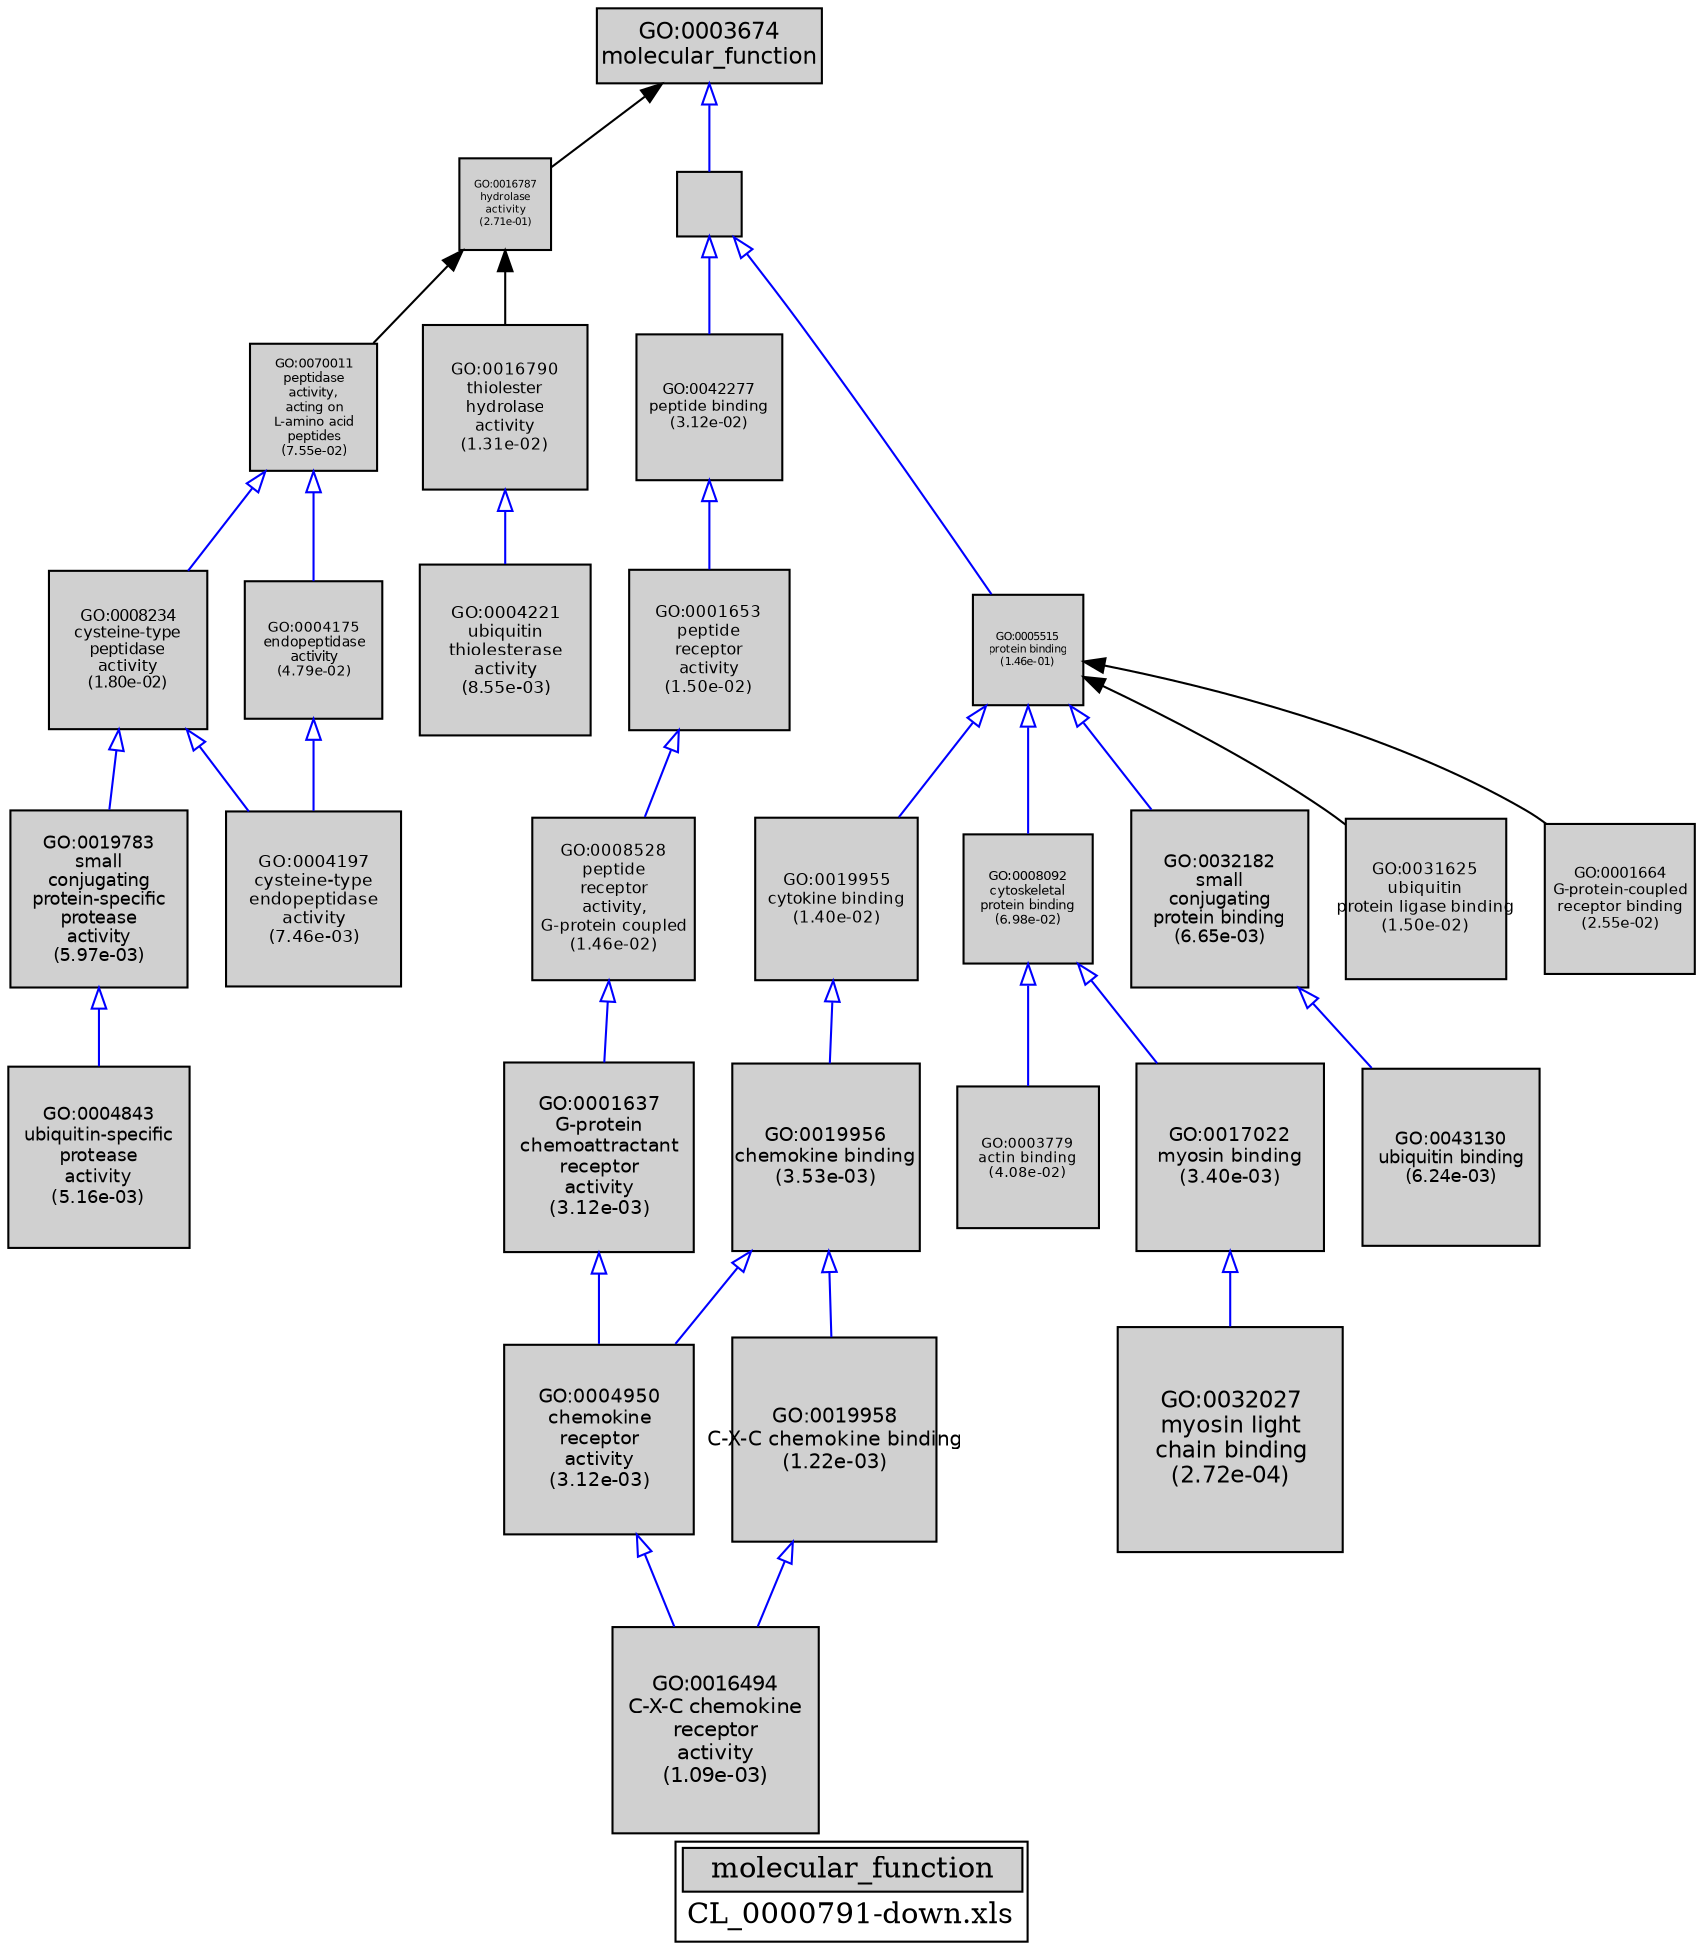 digraph "molecular_function" {
graph [ bgcolor = "#FFFFFF", label = <<TABLE COLOR="black" BGCOLOR="white"><TR><TD COLSPAN="2" BGCOLOR="#D0D0D0"><FONT COLOR="black">molecular_function</FONT></TD></TR><TR><TD BORDER="0">CL_0000791-down.xls</TD></TR></TABLE>> ];
node [ fontname = "Helvetica" ];

subgraph "nodes" {

node [ style = "filled", fixedsize = "true", width = 1, shape = "box", fontsize = 9, fillcolor = "#D0D0D0", fontcolor = "black", color = "black" ];

"GO:0016787" [ URL = "#GO:0016787", label = <<TABLE BORDER="0"><TR><TD>GO:0016787<BR/>hydrolase<BR/>activity<BR/>(2.71e-01)</TD></TR></TABLE>>, width = 0.604845147783, shape = "box", fontsize = 5.0, height = 0.604845147783 ];
"GO:0004950" [ URL = "#GO:0004950", label = <<TABLE BORDER="0"><TR><TD>GO:0004950<BR/>chemokine<BR/>receptor<BR/>activity<BR/>(3.12e-03)</TD></TR></TABLE>>, width = 1.2585102629, shape = "box", fontsize = 9.06127389285, height = 1.2585102629 ];
"GO:0019956" [ URL = "#GO:0019956", label = <<TABLE BORDER="0"><TR><TD>GO:0019956<BR/>chemokine binding<BR/>(3.53e-03)</TD></TR></TABLE>>, width = 1.2451611425, shape = "box", fontsize = 8.96516022598, height = 1.2451611425 ];
"GO:0001637" [ URL = "#GO:0001637", label = <<TABLE BORDER="0"><TR><TD>GO:0001637<BR/>G-protein<BR/>chemoattractant<BR/>receptor<BR/>activity<BR/>(3.12e-03)</TD></TR></TABLE>>, width = 1.2585102629, shape = "box", fontsize = 9.06127389285, height = 1.2585102629 ];
"GO:0019955" [ URL = "#GO:0019955", label = <<TABLE BORDER="0"><TR><TD>GO:0019955<BR/>cytokine binding<BR/>(1.40e-02)</TD></TR></TABLE>>, width = 1.08422990929, shape = "box", fontsize = 7.80645534687, height = 1.08422990929 ];
"GO:0019783" [ URL = "#GO:0019783", label = <<TABLE BORDER="0"><TR><TD>GO:0019783<BR/>small<BR/>conjugating<BR/>protein-specific<BR/>protease<BR/>activity<BR/>(5.97e-03)</TD></TR></TABLE>>, width = 1.18619523467, shape = "box", fontsize = 8.54060568961, height = 1.18619523467 ];
"GO:0004843" [ URL = "#GO:0004843", label = <<TABLE BORDER="0"><TR><TD>GO:0004843<BR/>ubiquitin-specific<BR/>protease<BR/>activity<BR/>(5.16e-03)</TD></TR></TABLE>>, width = 1.20291367978, shape = "box", fontsize = 8.66097849439, height = 1.20291367978 ];
"GO:0008234" [ URL = "#GO:0008234", label = <<TABLE BORDER="0"><TR><TD>GO:0008234<BR/>cysteine-type<BR/>peptidase<BR/>activity<BR/>(1.80e-02)</TD></TR></TABLE>>, width = 1.05170947157, shape = "box", fontsize = 7.57230819529, height = 1.05170947157 ];
"GO:0016494" [ URL = "#GO:0016494", label = <<TABLE BORDER="0"><TR><TD>GO:0016494<BR/>C-X-C chemokine<BR/>receptor<BR/>activity<BR/>(1.09e-03)</TD></TR></TABLE>>, width = 1.36814921909, shape = "box", fontsize = 9.85067437746, height = 1.36814921909 ];
"GO:0003674" [ URL = "#GO:0003674", label = <<TABLE BORDER="0"><TR><TD>GO:0003674<BR/>molecular_function</TD></TR></TABLE>>, width = 1.5, shape = "box", fontsize = 10.8 ];
"GO:0008092" [ URL = "#GO:0008092", label = <<TABLE BORDER="0"><TR><TD>GO:0008092<BR/>cytoskeletal<BR/>protein binding<BR/>(6.98e-02)</TD></TR></TABLE>>, width = 0.858010151288, shape = "box", fontsize = 6.17767308927, height = 0.858010151288 ];
"GO:0005488" [ URL = "#GO:0005488", label = "", width = 0.42847323248, shape = "box", height = 0.42847323248 ];
"GO:0001653" [ URL = "#GO:0001653", label = <<TABLE BORDER="0"><TR><TD>GO:0001653<BR/>peptide<BR/>receptor<BR/>activity<BR/>(1.50e-02)</TD></TR></TABLE>>, width = 1.07481202661, shape = "box", fontsize = 7.73864659158, height = 1.07481202661 ];
"GO:0043130" [ URL = "#GO:0043130", label = <<TABLE BORDER="0"><TR><TD>GO:0043130<BR/>ubiquitin binding<BR/>(6.24e-03)</TD></TR></TABLE>>, width = 1.18107997678, shape = "box", fontsize = 8.50377583284, height = 1.18107997678 ];
"GO:0032027" [ URL = "#GO:0032027", label = <<TABLE BORDER="0"><TR><TD>GO:0032027<BR/>myosin light<BR/>chain binding<BR/>(2.72e-04)</TD></TR></TABLE>>, width = 1.5, shape = "box", fontsize = 10.8, height = 1.5 ];
"GO:0004175" [ URL = "#GO:0004175", label = <<TABLE BORDER="0"><TR><TD>GO:0004175<BR/>endopeptidase<BR/>activity<BR/>(4.79e-02)</TD></TR></TABLE>>, width = 0.915859175184, shape = "box", fontsize = 6.59418606133, height = 0.915859175184 ];
"GO:0070011" [ URL = "#GO:0070011", label = <<TABLE BORDER="0"><TR><TD>GO:0070011<BR/>peptidase<BR/>activity,<BR/>acting on<BR/>L-amino acid<BR/>peptides<BR/>(7.55e-02)</TD></TR></TABLE>>, width = 0.845594811935, shape = "box", fontsize = 6.08828264594, height = 0.845594811935 ];
"GO:0032182" [ URL = "#GO:0032182", label = <<TABLE BORDER="0"><TR><TD>GO:0032182<BR/>small<BR/>conjugating<BR/>protein binding<BR/>(6.65e-03)</TD></TR></TABLE>>, width = 1.17377197217, shape = "box", fontsize = 8.45115819965, height = 1.17377197217 ];
"GO:0003779" [ URL = "#GO:0003779", label = <<TABLE BORDER="0"><TR><TD>GO:0003779<BR/>actin binding<BR/>(4.08e-02)</TD></TR></TABLE>>, width = 0.939700308083, shape = "box", fontsize = 6.7658422182, height = 0.939700308083 ];
"GO:0017022" [ URL = "#GO:0017022", label = <<TABLE BORDER="0"><TR><TD>GO:0017022<BR/>myosin binding<BR/>(3.40e-03)</TD></TR></TABLE>>, width = 1.24944691631, shape = "box", fontsize = 8.99601779744, height = 1.24944691631 ];
"GO:0042277" [ URL = "#GO:0042277", label = <<TABLE BORDER="0"><TR><TD>GO:0042277<BR/>peptide binding<BR/>(3.12e-02)</TD></TR></TABLE>>, width = 0.977949893699, shape = "box", fontsize = 7.04123923463, height = 0.977949893699 ];
"GO:0004221" [ URL = "#GO:0004221", label = <<TABLE BORDER="0"><TR><TD>GO:0004221<BR/>ubiquitin<BR/>thiolesterase<BR/>activity<BR/>(8.55e-03)</TD></TR></TABLE>>, width = 1.14424842711, shape = "box", fontsize = 8.23858867519, height = 1.14424842711 ];
"GO:0016790" [ URL = "#GO:0016790", label = <<TABLE BORDER="0"><TR><TD>GO:0016790<BR/>thiolester<BR/>hydrolase<BR/>activity<BR/>(1.31e-02)</TD></TR></TABLE>>, width = 1.09172955282, shape = "box", fontsize = 7.86045278033, height = 1.09172955282 ];
"GO:0004197" [ URL = "#GO:0004197", label = <<TABLE BORDER="0"><TR><TD>GO:0004197<BR/>cysteine-type<BR/>endopeptidase<BR/>activity<BR/>(7.46e-03)</TD></TR></TABLE>>, width = 1.16029347024, shape = "box", fontsize = 8.35411298572, height = 1.16029347024 ];
"GO:0031625" [ URL = "#GO:0031625", label = <<TABLE BORDER="0"><TR><TD>GO:0031625<BR/>ubiquitin<BR/>protein ligase binding<BR/>(1.50e-02)</TD></TR></TABLE>>, width = 1.07481202661, shape = "box", fontsize = 7.73864659158, height = 1.07481202661 ];
"GO:0019958" [ URL = "#GO:0019958", label = <<TABLE BORDER="0"><TR><TD>GO:0019958<BR/>C-X-C chemokine binding<BR/>(1.22e-03)</TD></TR></TABLE>>, width = 1.35635790198, shape = "box", fontsize = 9.76577689429, height = 1.35635790198 ];
"GO:0008528" [ URL = "#GO:0008528", label = <<TABLE BORDER="0"><TR><TD>GO:0008528<BR/>peptide<BR/>receptor<BR/>activity,<BR/>G-protein coupled<BR/>(1.46e-02)</TD></TR></TABLE>>, width = 1.07827095284, shape = "box", fontsize = 7.76355086043, height = 1.07827095284 ];
"GO:0001664" [ URL = "#GO:0001664", label = <<TABLE BORDER="0"><TR><TD>GO:0001664<BR/>G-protein-coupled<BR/>receptor binding<BR/>(2.55e-02)</TD></TR></TABLE>>, width = 1.00535707626, shape = "box", fontsize = 7.23857094909, height = 1.00535707626 ];
"GO:0005515" [ URL = "#GO:0005515", label = <<TABLE BORDER="0"><TR><TD>GO:0005515<BR/>protein binding<BR/>(1.46e-01)</TD></TR></TABLE>>, width = 0.731025131815, shape = "box", fontsize = 5.26338094906, height = 0.731025131815 ];
}
subgraph "edges" {


edge [ dir = "back", weight = 1 ];
subgraph "regulates" {


edge [ color = "cyan", arrowtail = "none" ];
subgraph "positive" {


edge [ color = "green", arrowtail = "vee" ];
}
subgraph "negative" {


edge [ color = "red", arrowtail = "tee" ];
}
}
subgraph "part_of" {


edge [ color = "purple", arrowtail = "diamond", weight = 2.5 ];
}
subgraph "is_a" {


edge [ color = "blue", arrowtail = "empty", weight = 5.0 ];
"GO:0019956" -> "GO:0019958";
"GO:0001637" -> "GO:0004950";
"GO:0070011" -> "GO:0004175";
"GO:0019783" -> "GO:0004843";
"GO:0005515" -> "GO:0032182";
"GO:0004175" -> "GO:0004197";
"GO:0042277" -> "GO:0001653";
"GO:0005488" -> "GO:0042277";
"GO:0008234" -> "GO:0004197";
"GO:0008092" -> "GO:0017022";
"GO:0005488" -> "GO:0005515";
"GO:0016790" -> "GO:0004221";
"GO:0019955" -> "GO:0019956";
"GO:0005515" -> "GO:0019955";
"GO:0019958" -> "GO:0016494";
"GO:0019956" -> "GO:0004950";
"GO:0001653" -> "GO:0008528";
"GO:0005515" -> "GO:0008092";
"GO:0032182" -> "GO:0043130";
"GO:0070011" -> "GO:0008234";
"GO:0008528" -> "GO:0001637";
"GO:0008234" -> "GO:0019783";
"GO:0008092" -> "GO:0003779";
"GO:0017022" -> "GO:0032027";
"GO:0003674" -> "GO:0005488";
"GO:0004950" -> "GO:0016494";
}
"GO:0016787" -> "GO:0016790";
"GO:0003674" -> "GO:0016787";
"GO:0016787" -> "GO:0070011";
"GO:0005515" -> "GO:0001664";
"GO:0005515" -> "GO:0031625";
}
}
